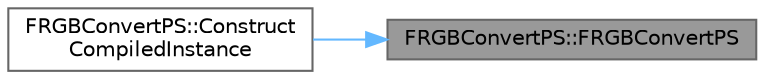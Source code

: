 digraph "FRGBConvertPS::FRGBConvertPS"
{
 // INTERACTIVE_SVG=YES
 // LATEX_PDF_SIZE
  bgcolor="transparent";
  edge [fontname=Helvetica,fontsize=10,labelfontname=Helvetica,labelfontsize=10];
  node [fontname=Helvetica,fontsize=10,shape=box,height=0.2,width=0.4];
  rankdir="RL";
  Node1 [id="Node000001",label="FRGBConvertPS::FRGBConvertPS",height=0.2,width=0.4,color="gray40", fillcolor="grey60", style="filled", fontcolor="black",tooltip=" "];
  Node1 -> Node2 [id="edge1_Node000001_Node000002",dir="back",color="steelblue1",style="solid",tooltip=" "];
  Node2 [id="Node000002",label="FRGBConvertPS::Construct\lCompiledInstance",height=0.2,width=0.4,color="grey40", fillcolor="white", style="filled",URL="$d3/d7f/classFRGBConvertPS.html#a8ede42978fcb3da675e568f0a6e577fa",tooltip=" "];
}
